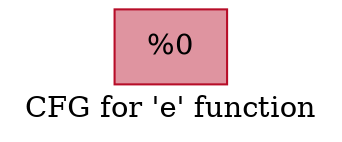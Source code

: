 digraph "CFG for 'e' function" {
	label="CFG for 'e' function";

	Node0x55e43dbda330 [shape=record,color="#b70d28ff", style=filled, fillcolor="#b70d2870",label="{%0 }"];
}
